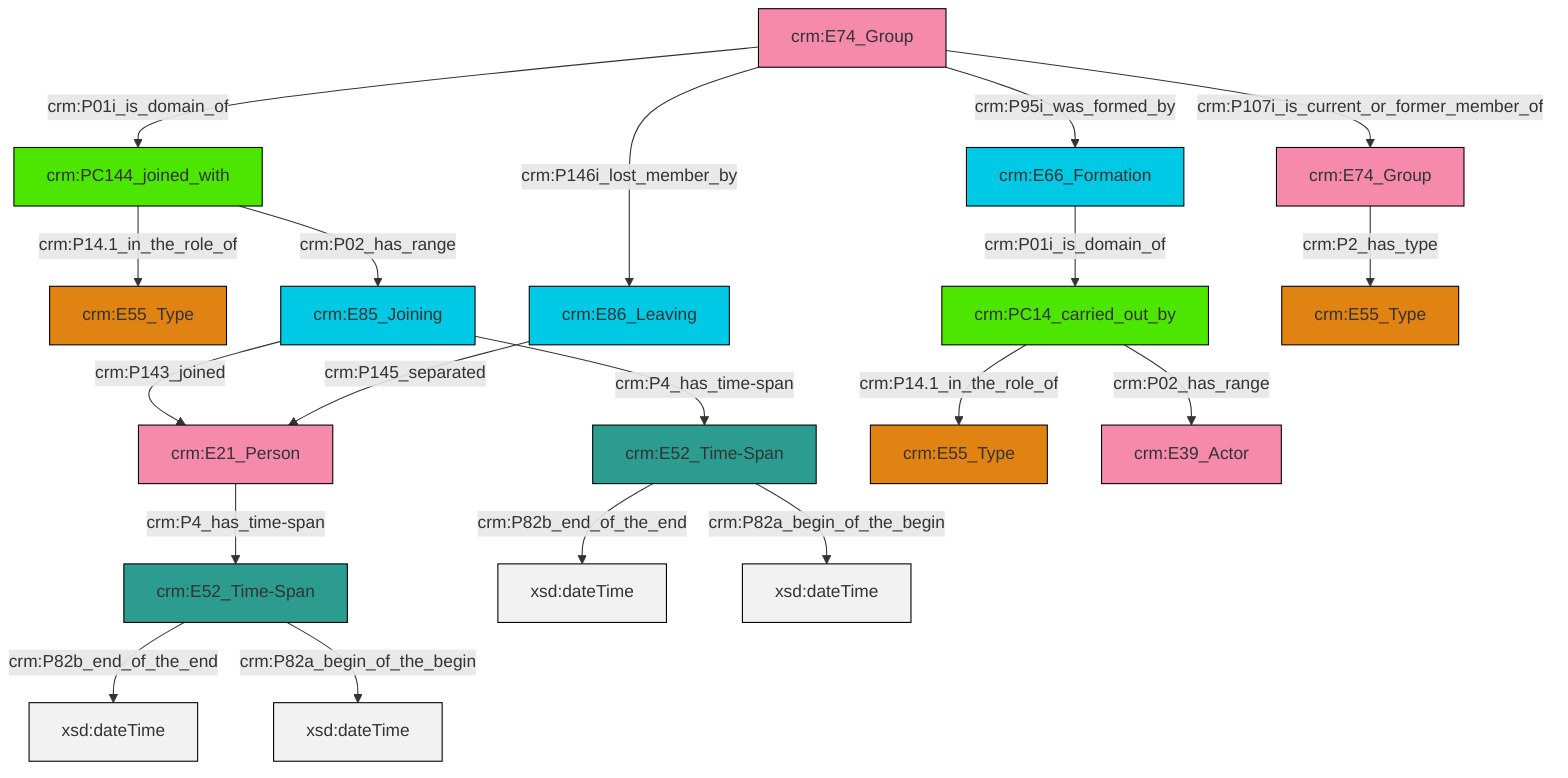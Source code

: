 graph TD
classDef Literal fill:#f2f2f2,stroke:#000000;
classDef CRM_Entity fill:#FFFFFF,stroke:#000000;
classDef Temporal_Entity fill:#00C9E6, stroke:#000000;
classDef Type fill:#E18312, stroke:#000000;
classDef Time-Span fill:#2C9C91, stroke:#000000;
classDef Appellation fill:#FFEB7F, stroke:#000000;
classDef Place fill:#008836, stroke:#000000;
classDef Persistent_Item fill:#B266B2, stroke:#000000;
classDef Conceptual_Object fill:#FFD700, stroke:#000000;
classDef Physical_Thing fill:#D2B48C, stroke:#000000;
classDef Actor fill:#f58aad, stroke:#000000;
classDef PC_Classes fill:#4ce600, stroke:#000000;
classDef Multi fill:#cccccc,stroke:#000000;

0["crm:E21_Person"]:::Actor -->|crm:P4_has_time-span| 1["crm:E52_Time-Span"]:::Time-Span
1["crm:E52_Time-Span"]:::Time-Span -->|crm:P82b_end_of_the_end| 6[xsd:dateTime]:::Literal
7["crm:E85_Joining"]:::Temporal_Entity -->|crm:P143_joined| 0["crm:E21_Person"]:::Actor
8["crm:E74_Group"]:::Actor -->|crm:P146i_lost_member_by| 9["crm:E86_Leaving"]:::Temporal_Entity
7["crm:E85_Joining"]:::Temporal_Entity -->|crm:P4_has_time-span| 12["crm:E52_Time-Span"]:::Time-Span
8["crm:E74_Group"]:::Actor -->|crm:P95i_was_formed_by| 10["crm:E66_Formation"]:::Temporal_Entity
1["crm:E52_Time-Span"]:::Time-Span -->|crm:P82a_begin_of_the_begin| 16[xsd:dateTime]:::Literal
14["crm:PC14_carried_out_by"]:::PC_Classes -->|crm:P02_has_range| 23["crm:E39_Actor"]:::Actor
10["crm:E66_Formation"]:::Temporal_Entity -->|crm:P01i_is_domain_of| 14["crm:PC14_carried_out_by"]:::PC_Classes
21["crm:PC144_joined_with"]:::PC_Classes -->|crm:P14.1_in_the_role_of| 2["crm:E55_Type"]:::Type
8["crm:E74_Group"]:::Actor -->|crm:P107i_is_current_or_former_member_of| 4["crm:E74_Group"]:::Actor
4["crm:E74_Group"]:::Actor -->|crm:P2_has_type| 17["crm:E55_Type"]:::Type
14["crm:PC14_carried_out_by"]:::PC_Classes -->|crm:P14.1_in_the_role_of| 19["crm:E55_Type"]:::Type
12["crm:E52_Time-Span"]:::Time-Span -->|crm:P82b_end_of_the_end| 30[xsd:dateTime]:::Literal
8["crm:E74_Group"]:::Actor -->|crm:P01i_is_domain_of| 21["crm:PC144_joined_with"]:::PC_Classes
12["crm:E52_Time-Span"]:::Time-Span -->|crm:P82a_begin_of_the_begin| 31[xsd:dateTime]:::Literal
9["crm:E86_Leaving"]:::Temporal_Entity -->|crm:P145_separated| 0["crm:E21_Person"]:::Actor
21["crm:PC144_joined_with"]:::PC_Classes -->|crm:P02_has_range| 7["crm:E85_Joining"]:::Temporal_Entity